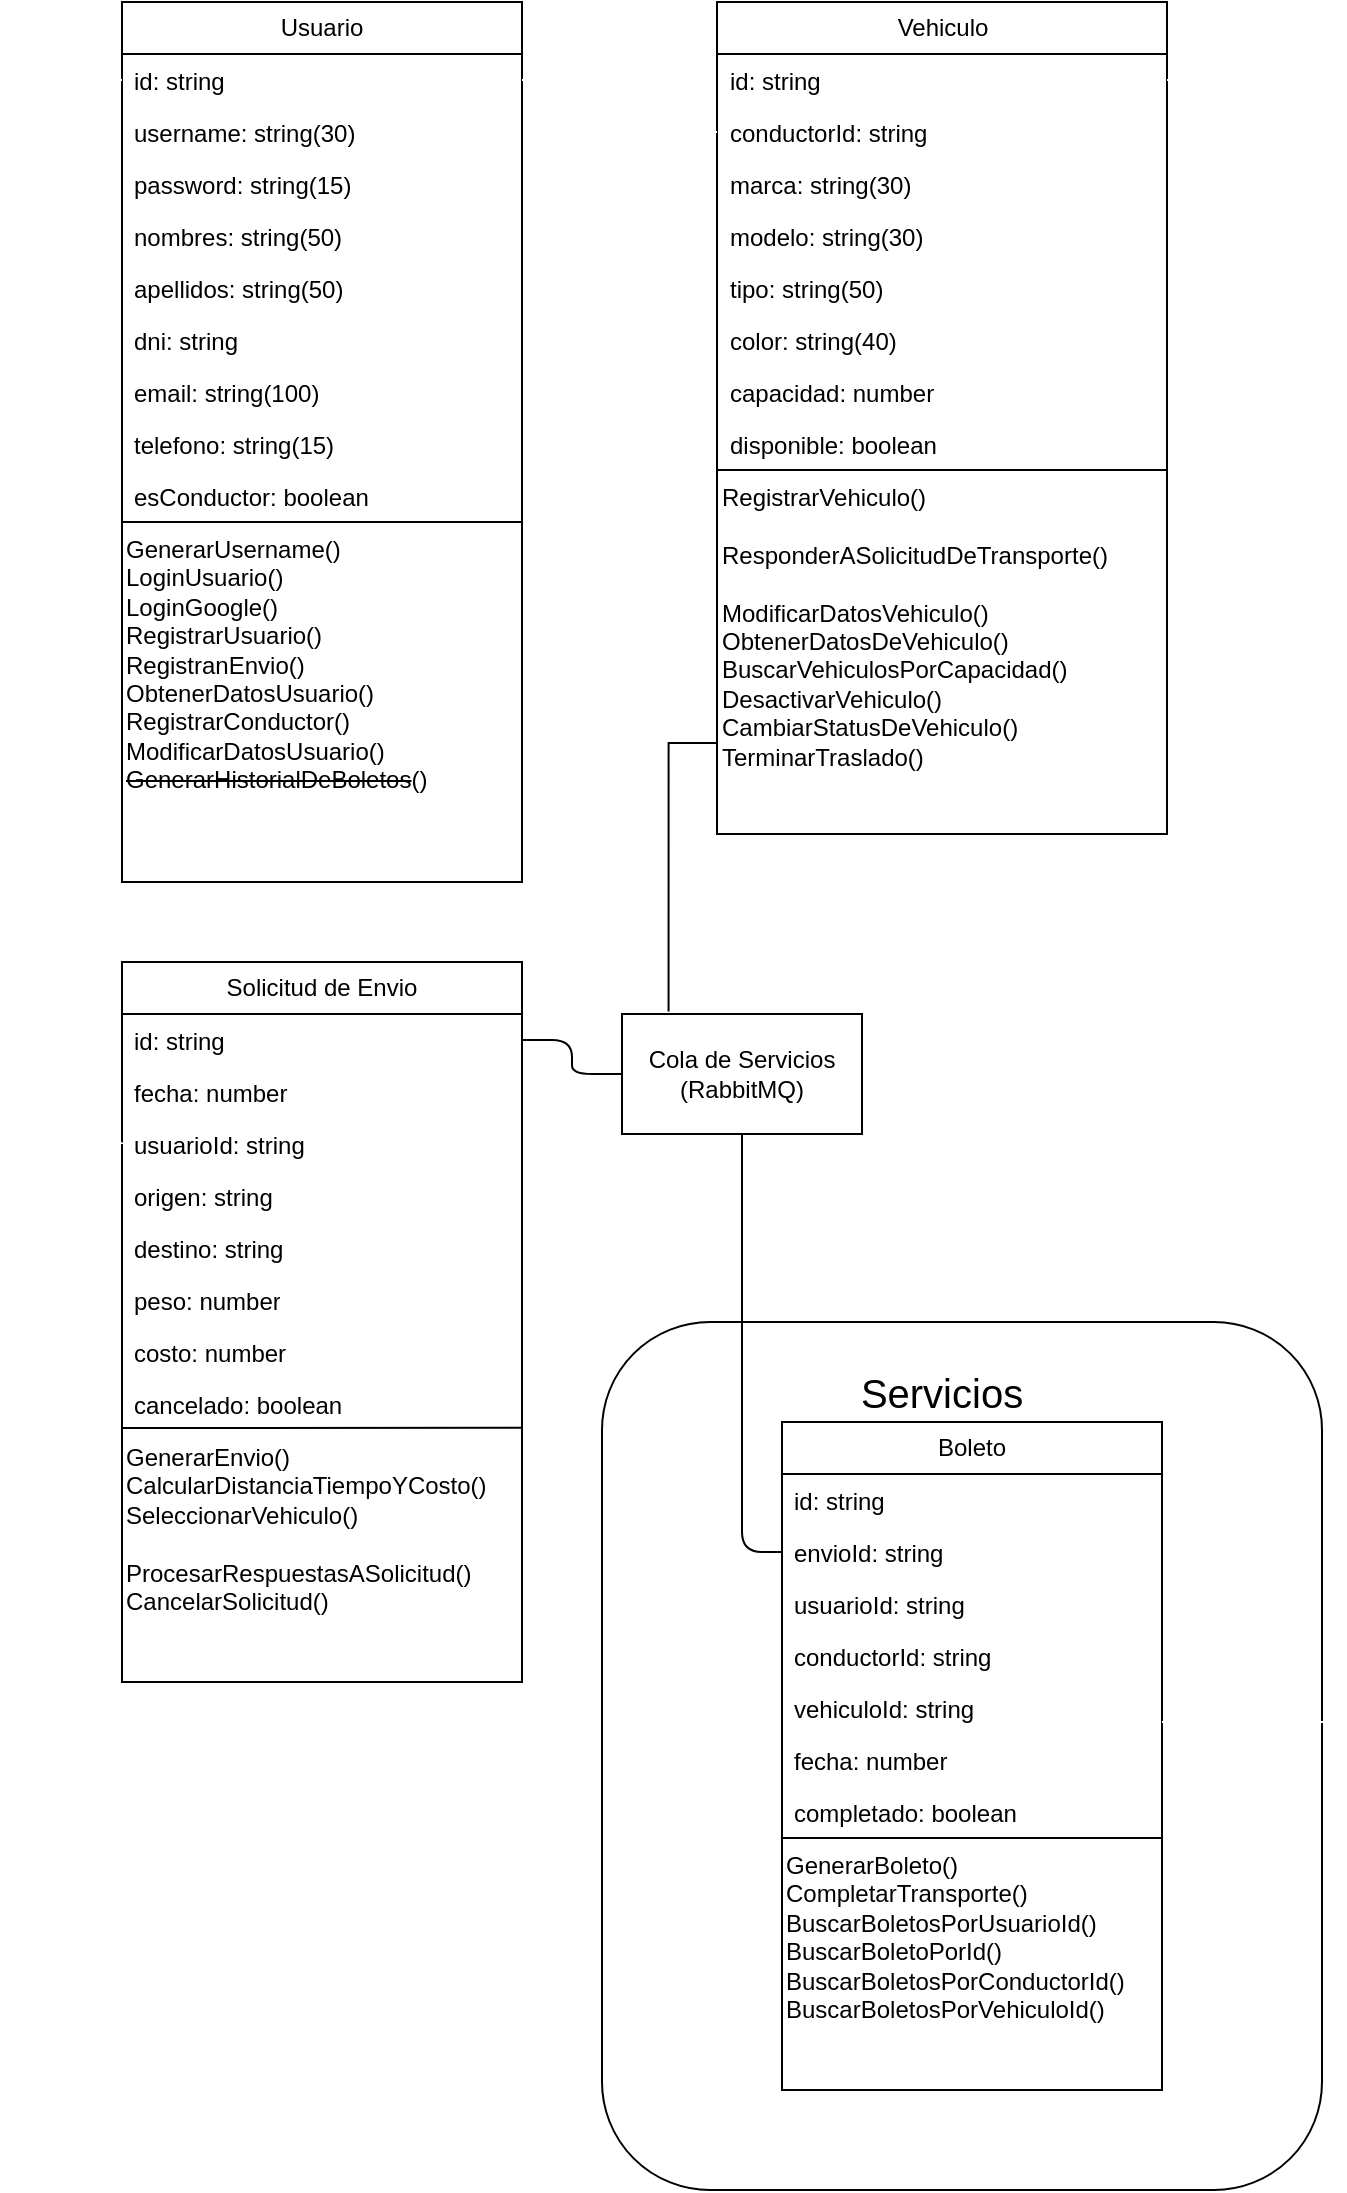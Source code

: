 <mxfile version="21.2.1" type="device">
  <diagram id="C5RBs43oDa-KdzZeNtuy" name="Page-1">
    <mxGraphModel dx="2206" dy="1298" grid="1" gridSize="10" guides="1" tooltips="1" connect="1" arrows="1" fold="1" page="1" pageScale="1" pageWidth="827" pageHeight="1169" math="0" shadow="0">
      <root>
        <mxCell id="WIyWlLk6GJQsqaUBKTNV-0" />
        <mxCell id="WIyWlLk6GJQsqaUBKTNV-1" parent="WIyWlLk6GJQsqaUBKTNV-0" />
        <mxCell id="px1-QlT_4JjPkUcVD3Ua-44" value="" style="rounded=1;whiteSpace=wrap;html=1;" vertex="1" parent="WIyWlLk6GJQsqaUBKTNV-1">
          <mxGeometry x="400" y="690" width="360" height="434" as="geometry" />
        </mxCell>
        <mxCell id="zInEV3BXZZ9X4-jx_fkC-0" value="Usuario" style="swimlane;fontStyle=0;childLayout=stackLayout;horizontal=1;startSize=26;fillColor=none;horizontalStack=0;resizeParent=1;resizeParentMax=0;resizeLast=0;collapsible=1;marginBottom=0;whiteSpace=wrap;html=1;" parent="WIyWlLk6GJQsqaUBKTNV-1" vertex="1">
          <mxGeometry x="160" y="30" width="200" height="440" as="geometry" />
        </mxCell>
        <mxCell id="zInEV3BXZZ9X4-jx_fkC-1" value="id: string" style="text;strokeColor=none;fillColor=none;align=left;verticalAlign=top;spacingLeft=4;spacingRight=4;overflow=hidden;rotatable=0;points=[[0,0.5],[1,0.5]];portConstraint=eastwest;whiteSpace=wrap;html=1;" parent="zInEV3BXZZ9X4-jx_fkC-0" vertex="1">
          <mxGeometry y="26" width="200" height="26" as="geometry" />
        </mxCell>
        <mxCell id="zInEV3BXZZ9X4-jx_fkC-2" value="username: string(30)" style="text;strokeColor=none;fillColor=none;align=left;verticalAlign=top;spacingLeft=4;spacingRight=4;overflow=hidden;rotatable=0;points=[[0,0.5],[1,0.5]];portConstraint=eastwest;whiteSpace=wrap;html=1;" parent="zInEV3BXZZ9X4-jx_fkC-0" vertex="1">
          <mxGeometry y="52" width="200" height="26" as="geometry" />
        </mxCell>
        <mxCell id="zInEV3BXZZ9X4-jx_fkC-8" value="password: string(15)" style="text;strokeColor=none;fillColor=none;align=left;verticalAlign=top;spacingLeft=4;spacingRight=4;overflow=hidden;rotatable=0;points=[[0,0.5],[1,0.5]];portConstraint=eastwest;whiteSpace=wrap;html=1;" parent="zInEV3BXZZ9X4-jx_fkC-0" vertex="1">
          <mxGeometry y="78" width="200" height="26" as="geometry" />
        </mxCell>
        <mxCell id="zInEV3BXZZ9X4-jx_fkC-4" value="nombres: string(50)" style="text;strokeColor=none;fillColor=none;align=left;verticalAlign=top;spacingLeft=4;spacingRight=4;overflow=hidden;rotatable=0;points=[[0,0.5],[1,0.5]];portConstraint=eastwest;whiteSpace=wrap;html=1;" parent="zInEV3BXZZ9X4-jx_fkC-0" vertex="1">
          <mxGeometry y="104" width="200" height="26" as="geometry" />
        </mxCell>
        <mxCell id="zInEV3BXZZ9X4-jx_fkC-3" value="apellidos: string(50)" style="text;strokeColor=none;fillColor=none;align=left;verticalAlign=top;spacingLeft=4;spacingRight=4;overflow=hidden;rotatable=0;points=[[0,0.5],[1,0.5]];portConstraint=eastwest;whiteSpace=wrap;html=1;" parent="zInEV3BXZZ9X4-jx_fkC-0" vertex="1">
          <mxGeometry y="130" width="200" height="26" as="geometry" />
        </mxCell>
        <mxCell id="zInEV3BXZZ9X4-jx_fkC-5" value="dni: string" style="text;strokeColor=none;fillColor=none;align=left;verticalAlign=top;spacingLeft=4;spacingRight=4;overflow=hidden;rotatable=0;points=[[0,0.5],[1,0.5]];portConstraint=eastwest;whiteSpace=wrap;html=1;" parent="zInEV3BXZZ9X4-jx_fkC-0" vertex="1">
          <mxGeometry y="156" width="200" height="26" as="geometry" />
        </mxCell>
        <mxCell id="zInEV3BXZZ9X4-jx_fkC-7" value="email: string(100)" style="text;strokeColor=none;fillColor=none;align=left;verticalAlign=top;spacingLeft=4;spacingRight=4;overflow=hidden;rotatable=0;points=[[0,0.5],[1,0.5]];portConstraint=eastwest;whiteSpace=wrap;html=1;" parent="zInEV3BXZZ9X4-jx_fkC-0" vertex="1">
          <mxGeometry y="182" width="200" height="26" as="geometry" />
        </mxCell>
        <mxCell id="zInEV3BXZZ9X4-jx_fkC-6" value="telefono: string(15)" style="text;strokeColor=none;fillColor=none;align=left;verticalAlign=top;spacingLeft=4;spacingRight=4;overflow=hidden;rotatable=0;points=[[0,0.5],[1,0.5]];portConstraint=eastwest;whiteSpace=wrap;html=1;" parent="zInEV3BXZZ9X4-jx_fkC-0" vertex="1">
          <mxGeometry y="208" width="200" height="26" as="geometry" />
        </mxCell>
        <mxCell id="zInEV3BXZZ9X4-jx_fkC-11" value="" style="endArrow=none;html=1;rounded=0;entryX=1;entryY=0;entryDx=0;entryDy=0;" parent="zInEV3BXZZ9X4-jx_fkC-0" target="zInEV3BXZZ9X4-jx_fkC-10" edge="1">
          <mxGeometry width="50" height="50" relative="1" as="geometry">
            <mxPoint y="260" as="sourcePoint" />
            <mxPoint x="50" y="210" as="targetPoint" />
          </mxGeometry>
        </mxCell>
        <mxCell id="zInEV3BXZZ9X4-jx_fkC-9" value="esConductor: boolean" style="text;strokeColor=none;fillColor=none;align=left;verticalAlign=top;spacingLeft=4;spacingRight=4;overflow=hidden;rotatable=0;points=[[0,0.5],[1,0.5]];portConstraint=eastwest;whiteSpace=wrap;html=1;" parent="zInEV3BXZZ9X4-jx_fkC-0" vertex="1">
          <mxGeometry y="234" width="200" height="26" as="geometry" />
        </mxCell>
        <mxCell id="zInEV3BXZZ9X4-jx_fkC-10" value="GenerarUsername()&lt;br&gt;LoginUsuario()&lt;br&gt;LoginGoogle()&lt;br&gt;RegistrarUsuario()&lt;br&gt;RegistranEnvio()&lt;br&gt;ObtenerDatosUsuario()&lt;br&gt;RegistrarConductor()&lt;br&gt;ModificarDatosUsuario()&lt;br&gt;&lt;strike&gt;GenerarHistorialDeBoletos&lt;/strike&gt;()&lt;br&gt;" style="text;whiteSpace=wrap;html=1;" parent="zInEV3BXZZ9X4-jx_fkC-0" vertex="1">
          <mxGeometry y="260" width="200" height="180" as="geometry" />
        </mxCell>
        <mxCell id="px1-QlT_4JjPkUcVD3Ua-0" value="Vehiculo" style="swimlane;fontStyle=0;childLayout=stackLayout;horizontal=1;startSize=26;fillColor=none;horizontalStack=0;resizeParent=1;resizeParentMax=0;resizeLast=0;collapsible=1;marginBottom=0;whiteSpace=wrap;html=1;" vertex="1" parent="WIyWlLk6GJQsqaUBKTNV-1">
          <mxGeometry x="457.5" y="30" width="225" height="416" as="geometry" />
        </mxCell>
        <mxCell id="px1-QlT_4JjPkUcVD3Ua-1" value="id: string" style="text;strokeColor=none;fillColor=none;align=left;verticalAlign=top;spacingLeft=4;spacingRight=4;overflow=hidden;rotatable=0;points=[[0,0.5],[1,0.5]];portConstraint=eastwest;whiteSpace=wrap;html=1;" vertex="1" parent="px1-QlT_4JjPkUcVD3Ua-0">
          <mxGeometry y="26" width="225" height="26" as="geometry" />
        </mxCell>
        <mxCell id="px1-QlT_4JjPkUcVD3Ua-7" value="conductorId: string" style="text;strokeColor=none;fillColor=none;align=left;verticalAlign=top;spacingLeft=4;spacingRight=4;overflow=hidden;rotatable=0;points=[[0,0.5],[1,0.5]];portConstraint=eastwest;whiteSpace=wrap;html=1;" vertex="1" parent="px1-QlT_4JjPkUcVD3Ua-0">
          <mxGeometry y="52" width="225" height="26" as="geometry" />
        </mxCell>
        <mxCell id="px1-QlT_4JjPkUcVD3Ua-2" value="marca: string(30)" style="text;strokeColor=none;fillColor=none;align=left;verticalAlign=top;spacingLeft=4;spacingRight=4;overflow=hidden;rotatable=0;points=[[0,0.5],[1,0.5]];portConstraint=eastwest;whiteSpace=wrap;html=1;" vertex="1" parent="px1-QlT_4JjPkUcVD3Ua-0">
          <mxGeometry y="78" width="225" height="26" as="geometry" />
        </mxCell>
        <mxCell id="px1-QlT_4JjPkUcVD3Ua-3" value="modelo: string(30)" style="text;strokeColor=none;fillColor=none;align=left;verticalAlign=top;spacingLeft=4;spacingRight=4;overflow=hidden;rotatable=0;points=[[0,0.5],[1,0.5]];portConstraint=eastwest;whiteSpace=wrap;html=1;" vertex="1" parent="px1-QlT_4JjPkUcVD3Ua-0">
          <mxGeometry y="104" width="225" height="26" as="geometry" />
        </mxCell>
        <mxCell id="px1-QlT_4JjPkUcVD3Ua-4" value="tipo: string(50)" style="text;strokeColor=none;fillColor=none;align=left;verticalAlign=top;spacingLeft=4;spacingRight=4;overflow=hidden;rotatable=0;points=[[0,0.5],[1,0.5]];portConstraint=eastwest;whiteSpace=wrap;html=1;" vertex="1" parent="px1-QlT_4JjPkUcVD3Ua-0">
          <mxGeometry y="130" width="225" height="26" as="geometry" />
        </mxCell>
        <mxCell id="px1-QlT_4JjPkUcVD3Ua-5" value="color: string(40)" style="text;strokeColor=none;fillColor=none;align=left;verticalAlign=top;spacingLeft=4;spacingRight=4;overflow=hidden;rotatable=0;points=[[0,0.5],[1,0.5]];portConstraint=eastwest;whiteSpace=wrap;html=1;" vertex="1" parent="px1-QlT_4JjPkUcVD3Ua-0">
          <mxGeometry y="156" width="225" height="26" as="geometry" />
        </mxCell>
        <mxCell id="px1-QlT_4JjPkUcVD3Ua-6" value="capacidad: number" style="text;strokeColor=none;fillColor=none;align=left;verticalAlign=top;spacingLeft=4;spacingRight=4;overflow=hidden;rotatable=0;points=[[0,0.5],[1,0.5]];portConstraint=eastwest;whiteSpace=wrap;html=1;" vertex="1" parent="px1-QlT_4JjPkUcVD3Ua-0">
          <mxGeometry y="182" width="225" height="26" as="geometry" />
        </mxCell>
        <mxCell id="px1-QlT_4JjPkUcVD3Ua-46" value="disponible: boolean" style="text;strokeColor=none;fillColor=none;align=left;verticalAlign=top;spacingLeft=4;spacingRight=4;overflow=hidden;rotatable=0;points=[[0,0.5],[1,0.5]];portConstraint=eastwest;whiteSpace=wrap;html=1;" vertex="1" parent="px1-QlT_4JjPkUcVD3Ua-0">
          <mxGeometry y="208" width="225" height="26" as="geometry" />
        </mxCell>
        <mxCell id="px1-QlT_4JjPkUcVD3Ua-10" value="RegistrarVehiculo()&lt;br&gt;&lt;br&gt;ResponderASolicitudDeTransporte()&lt;br&gt;&lt;br&gt;ModificarDatosVehiculo()&lt;br&gt;ObtenerDatosDeVehiculo()&lt;br&gt;BuscarVehiculosPorCapacidad()&lt;br&gt;DesactivarVehiculo()&lt;br&gt;CambiarStatusDeVehiculo()&lt;br&gt;TerminarTraslado()" style="text;whiteSpace=wrap;html=1;" vertex="1" parent="px1-QlT_4JjPkUcVD3Ua-0">
          <mxGeometry y="234" width="225" height="182" as="geometry" />
        </mxCell>
        <mxCell id="px1-QlT_4JjPkUcVD3Ua-11" value="" style="endArrow=none;html=1;rounded=0;exitX=0;exitY=0;exitDx=0;exitDy=0;entryX=1;entryY=0;entryDx=0;entryDy=0;" edge="1" parent="px1-QlT_4JjPkUcVD3Ua-0" source="px1-QlT_4JjPkUcVD3Ua-10" target="px1-QlT_4JjPkUcVD3Ua-10">
          <mxGeometry width="50" height="50" relative="1" as="geometry">
            <mxPoint x="20" y="300" as="sourcePoint" />
            <mxPoint x="70" y="250" as="targetPoint" />
          </mxGeometry>
        </mxCell>
        <mxCell id="px1-QlT_4JjPkUcVD3Ua-9" style="edgeStyle=orthogonalEdgeStyle;rounded=1;orthogonalLoop=1;jettySize=auto;html=1;entryX=0;entryY=0.5;entryDx=0;entryDy=0;endArrow=none;endFill=0;fillColor=#0050ef;strokeColor=#FFFFFF;" edge="1" parent="WIyWlLk6GJQsqaUBKTNV-1" source="zInEV3BXZZ9X4-jx_fkC-1" target="px1-QlT_4JjPkUcVD3Ua-7">
          <mxGeometry relative="1" as="geometry" />
        </mxCell>
        <mxCell id="px1-QlT_4JjPkUcVD3Ua-12" value="Solicitud de Envio" style="swimlane;fontStyle=0;childLayout=stackLayout;horizontal=1;startSize=26;fillColor=none;horizontalStack=0;resizeParent=1;resizeParentMax=0;resizeLast=0;collapsible=1;marginBottom=0;whiteSpace=wrap;html=1;" vertex="1" parent="WIyWlLk6GJQsqaUBKTNV-1">
          <mxGeometry x="160" y="510" width="200" height="360" as="geometry" />
        </mxCell>
        <mxCell id="px1-QlT_4JjPkUcVD3Ua-13" value="id: string" style="text;strokeColor=none;fillColor=none;align=left;verticalAlign=top;spacingLeft=4;spacingRight=4;overflow=hidden;rotatable=0;points=[[0,0.5],[1,0.5]];portConstraint=eastwest;whiteSpace=wrap;html=1;" vertex="1" parent="px1-QlT_4JjPkUcVD3Ua-12">
          <mxGeometry y="26" width="200" height="26" as="geometry" />
        </mxCell>
        <mxCell id="px1-QlT_4JjPkUcVD3Ua-14" value="fecha: number" style="text;strokeColor=none;fillColor=none;align=left;verticalAlign=top;spacingLeft=4;spacingRight=4;overflow=hidden;rotatable=0;points=[[0,0.5],[1,0.5]];portConstraint=eastwest;whiteSpace=wrap;html=1;" vertex="1" parent="px1-QlT_4JjPkUcVD3Ua-12">
          <mxGeometry y="52" width="200" height="26" as="geometry" />
        </mxCell>
        <mxCell id="px1-QlT_4JjPkUcVD3Ua-20" value="usuarioId: string" style="text;strokeColor=none;fillColor=none;align=left;verticalAlign=top;spacingLeft=4;spacingRight=4;overflow=hidden;rotatable=0;points=[[0,0.5],[1,0.5]];portConstraint=eastwest;whiteSpace=wrap;html=1;" vertex="1" parent="px1-QlT_4JjPkUcVD3Ua-12">
          <mxGeometry y="78" width="200" height="26" as="geometry" />
        </mxCell>
        <mxCell id="px1-QlT_4JjPkUcVD3Ua-15" value="origen: string" style="text;strokeColor=none;fillColor=none;align=left;verticalAlign=top;spacingLeft=4;spacingRight=4;overflow=hidden;rotatable=0;points=[[0,0.5],[1,0.5]];portConstraint=eastwest;whiteSpace=wrap;html=1;" vertex="1" parent="px1-QlT_4JjPkUcVD3Ua-12">
          <mxGeometry y="104" width="200" height="26" as="geometry" />
        </mxCell>
        <mxCell id="px1-QlT_4JjPkUcVD3Ua-18" value="destino: string" style="text;strokeColor=none;fillColor=none;align=left;verticalAlign=top;spacingLeft=4;spacingRight=4;overflow=hidden;rotatable=0;points=[[0,0.5],[1,0.5]];portConstraint=eastwest;whiteSpace=wrap;html=1;" vertex="1" parent="px1-QlT_4JjPkUcVD3Ua-12">
          <mxGeometry y="130" width="200" height="26" as="geometry" />
        </mxCell>
        <mxCell id="px1-QlT_4JjPkUcVD3Ua-19" value="peso: number" style="text;strokeColor=none;fillColor=none;align=left;verticalAlign=top;spacingLeft=4;spacingRight=4;overflow=hidden;rotatable=0;points=[[0,0.5],[1,0.5]];portConstraint=eastwest;whiteSpace=wrap;html=1;" vertex="1" parent="px1-QlT_4JjPkUcVD3Ua-12">
          <mxGeometry y="156" width="200" height="26" as="geometry" />
        </mxCell>
        <mxCell id="px1-QlT_4JjPkUcVD3Ua-17" value="costo: number" style="text;strokeColor=none;fillColor=none;align=left;verticalAlign=top;spacingLeft=4;spacingRight=4;overflow=hidden;rotatable=0;points=[[0,0.5],[1,0.5]];portConstraint=eastwest;whiteSpace=wrap;html=1;" vertex="1" parent="px1-QlT_4JjPkUcVD3Ua-12">
          <mxGeometry y="182" width="200" height="26" as="geometry" />
        </mxCell>
        <mxCell id="px1-QlT_4JjPkUcVD3Ua-21" value="cancelado: boolean" style="text;strokeColor=none;fillColor=none;align=left;verticalAlign=top;spacingLeft=4;spacingRight=4;overflow=hidden;rotatable=0;points=[[0,0.5],[1,0.5]];portConstraint=eastwest;whiteSpace=wrap;html=1;" vertex="1" parent="px1-QlT_4JjPkUcVD3Ua-12">
          <mxGeometry y="208" width="200" height="26" as="geometry" />
        </mxCell>
        <mxCell id="px1-QlT_4JjPkUcVD3Ua-34" value="" style="endArrow=none;html=1;rounded=0;exitX=0;exitY=0;exitDx=0;exitDy=0;entryX=1.002;entryY=0.959;entryDx=0;entryDy=0;entryPerimeter=0;" edge="1" parent="px1-QlT_4JjPkUcVD3Ua-12" target="px1-QlT_4JjPkUcVD3Ua-21">
          <mxGeometry width="50" height="50" relative="1" as="geometry">
            <mxPoint y="233" as="sourcePoint" />
            <mxPoint x="140" y="233" as="targetPoint" />
          </mxGeometry>
        </mxCell>
        <mxCell id="px1-QlT_4JjPkUcVD3Ua-33" value="GenerarEnvio()&lt;br&gt;CalcularDistanciaTiempoYCosto()&lt;br&gt;SeleccionarVehiculo()&lt;br&gt;&lt;br&gt;ProcesarRespuestasASolicitud()&lt;br&gt;CancelarSolicitud()" style="text;whiteSpace=wrap;html=1;" vertex="1" parent="px1-QlT_4JjPkUcVD3Ua-12">
          <mxGeometry y="234" width="200" height="126" as="geometry" />
        </mxCell>
        <mxCell id="px1-QlT_4JjPkUcVD3Ua-22" value="Boleto" style="swimlane;fontStyle=0;childLayout=stackLayout;horizontal=1;startSize=26;fillColor=none;horizontalStack=0;resizeParent=1;resizeParentMax=0;resizeLast=0;collapsible=1;marginBottom=0;whiteSpace=wrap;html=1;" vertex="1" parent="WIyWlLk6GJQsqaUBKTNV-1">
          <mxGeometry x="490" y="740" width="190" height="334" as="geometry" />
        </mxCell>
        <mxCell id="px1-QlT_4JjPkUcVD3Ua-23" value="id: string" style="text;strokeColor=none;fillColor=none;align=left;verticalAlign=top;spacingLeft=4;spacingRight=4;overflow=hidden;rotatable=0;points=[[0,0.5],[1,0.5]];portConstraint=eastwest;whiteSpace=wrap;html=1;" vertex="1" parent="px1-QlT_4JjPkUcVD3Ua-22">
          <mxGeometry y="26" width="190" height="26" as="geometry" />
        </mxCell>
        <mxCell id="px1-QlT_4JjPkUcVD3Ua-26" value="envioId: string" style="text;strokeColor=none;fillColor=none;align=left;verticalAlign=top;spacingLeft=4;spacingRight=4;overflow=hidden;rotatable=0;points=[[0,0.5],[1,0.5]];portConstraint=eastwest;whiteSpace=wrap;html=1;" vertex="1" parent="px1-QlT_4JjPkUcVD3Ua-22">
          <mxGeometry y="52" width="190" height="26" as="geometry" />
        </mxCell>
        <mxCell id="px1-QlT_4JjPkUcVD3Ua-47" value="usuarioId: string" style="text;strokeColor=none;fillColor=none;align=left;verticalAlign=top;spacingLeft=4;spacingRight=4;overflow=hidden;rotatable=0;points=[[0,0.5],[1,0.5]];portConstraint=eastwest;whiteSpace=wrap;html=1;" vertex="1" parent="px1-QlT_4JjPkUcVD3Ua-22">
          <mxGeometry y="78" width="190" height="26" as="geometry" />
        </mxCell>
        <mxCell id="px1-QlT_4JjPkUcVD3Ua-48" value="conductorId: string" style="text;strokeColor=none;fillColor=none;align=left;verticalAlign=top;spacingLeft=4;spacingRight=4;overflow=hidden;rotatable=0;points=[[0,0.5],[1,0.5]];portConstraint=eastwest;whiteSpace=wrap;html=1;" vertex="1" parent="px1-QlT_4JjPkUcVD3Ua-22">
          <mxGeometry y="104" width="190" height="26" as="geometry" />
        </mxCell>
        <mxCell id="px1-QlT_4JjPkUcVD3Ua-49" value="vehiculoId: string" style="text;strokeColor=none;fillColor=none;align=left;verticalAlign=top;spacingLeft=4;spacingRight=4;overflow=hidden;rotatable=0;points=[[0,0.5],[1,0.5]];portConstraint=eastwest;whiteSpace=wrap;html=1;" vertex="1" parent="px1-QlT_4JjPkUcVD3Ua-22">
          <mxGeometry y="130" width="190" height="26" as="geometry" />
        </mxCell>
        <mxCell id="px1-QlT_4JjPkUcVD3Ua-24" value="fecha: number" style="text;strokeColor=none;fillColor=none;align=left;verticalAlign=top;spacingLeft=4;spacingRight=4;overflow=hidden;rotatable=0;points=[[0,0.5],[1,0.5]];portConstraint=eastwest;whiteSpace=wrap;html=1;" vertex="1" parent="px1-QlT_4JjPkUcVD3Ua-22">
          <mxGeometry y="156" width="190" height="26" as="geometry" />
        </mxCell>
        <mxCell id="px1-QlT_4JjPkUcVD3Ua-25" value="completado: boolean" style="text;strokeColor=none;fillColor=none;align=left;verticalAlign=top;spacingLeft=4;spacingRight=4;overflow=hidden;rotatable=0;points=[[0,0.5],[1,0.5]];portConstraint=eastwest;whiteSpace=wrap;html=1;" vertex="1" parent="px1-QlT_4JjPkUcVD3Ua-22">
          <mxGeometry y="182" width="190" height="26" as="geometry" />
        </mxCell>
        <mxCell id="px1-QlT_4JjPkUcVD3Ua-31" value="GenerarBoleto()&lt;br&gt;CompletarTransporte()&lt;br&gt;BuscarBoletosPorUsuarioId()&lt;br&gt;BuscarBoletoPorId()&lt;br&gt;BuscarBoletosPorConductorId()&lt;br&gt;BuscarBoletosPorVehiculoId()" style="text;whiteSpace=wrap;html=1;" vertex="1" parent="px1-QlT_4JjPkUcVD3Ua-22">
          <mxGeometry y="208" width="190" height="126" as="geometry" />
        </mxCell>
        <mxCell id="px1-QlT_4JjPkUcVD3Ua-50" value="" style="endArrow=none;html=1;rounded=0;exitX=0;exitY=0;exitDx=0;exitDy=0;entryX=1;entryY=0;entryDx=0;entryDy=0;" edge="1" parent="px1-QlT_4JjPkUcVD3Ua-22" source="px1-QlT_4JjPkUcVD3Ua-31" target="px1-QlT_4JjPkUcVD3Ua-31">
          <mxGeometry width="50" height="50" relative="1" as="geometry">
            <mxPoint x="130" y="200" as="sourcePoint" />
            <mxPoint x="180" y="150" as="targetPoint" />
          </mxGeometry>
        </mxCell>
        <mxCell id="px1-QlT_4JjPkUcVD3Ua-40" style="edgeStyle=orthogonalEdgeStyle;rounded=1;orthogonalLoop=1;jettySize=auto;html=1;entryX=0;entryY=0.5;entryDx=0;entryDy=0;endArrow=none;endFill=0;" edge="1" parent="WIyWlLk6GJQsqaUBKTNV-1" source="px1-QlT_4JjPkUcVD3Ua-51" target="px1-QlT_4JjPkUcVD3Ua-26">
          <mxGeometry relative="1" as="geometry" />
        </mxCell>
        <mxCell id="px1-QlT_4JjPkUcVD3Ua-43" style="edgeStyle=orthogonalEdgeStyle;rounded=1;orthogonalLoop=1;jettySize=auto;html=1;entryX=0;entryY=0.5;entryDx=0;entryDy=0;endArrow=none;endFill=0;fillColor=#0050ef;strokeColor=#FFFFFF;" edge="1" parent="WIyWlLk6GJQsqaUBKTNV-1" source="zInEV3BXZZ9X4-jx_fkC-1" target="px1-QlT_4JjPkUcVD3Ua-20">
          <mxGeometry relative="1" as="geometry">
            <Array as="points">
              <mxPoint x="100" y="69" />
              <mxPoint x="100" y="600" />
            </Array>
          </mxGeometry>
        </mxCell>
        <mxCell id="px1-QlT_4JjPkUcVD3Ua-45" value="&lt;font style=&quot;font-size: 20px;&quot;&gt;Servicios&lt;/font&gt;" style="text;html=1;strokeColor=none;fillColor=none;align=center;verticalAlign=middle;whiteSpace=wrap;rounded=0;" vertex="1" parent="WIyWlLk6GJQsqaUBKTNV-1">
          <mxGeometry x="540" y="710" width="60" height="30" as="geometry" />
        </mxCell>
        <mxCell id="px1-QlT_4JjPkUcVD3Ua-52" value="" style="edgeStyle=orthogonalEdgeStyle;rounded=1;orthogonalLoop=1;jettySize=auto;html=1;entryX=0;entryY=0.5;entryDx=0;entryDy=0;endArrow=none;endFill=0;" edge="1" parent="WIyWlLk6GJQsqaUBKTNV-1" source="px1-QlT_4JjPkUcVD3Ua-13" target="px1-QlT_4JjPkUcVD3Ua-51">
          <mxGeometry relative="1" as="geometry">
            <mxPoint x="360" y="549" as="sourcePoint" />
            <mxPoint x="490" y="805" as="targetPoint" />
          </mxGeometry>
        </mxCell>
        <mxCell id="px1-QlT_4JjPkUcVD3Ua-51" value="Cola de Servicios&lt;br&gt;(RabbitMQ)" style="rounded=0;whiteSpace=wrap;html=1;" vertex="1" parent="WIyWlLk6GJQsqaUBKTNV-1">
          <mxGeometry x="410" y="536" width="120" height="60" as="geometry" />
        </mxCell>
        <mxCell id="px1-QlT_4JjPkUcVD3Ua-54" style="edgeStyle=orthogonalEdgeStyle;rounded=0;orthogonalLoop=1;jettySize=auto;html=1;entryX=1;entryY=0.769;entryDx=0;entryDy=0;entryPerimeter=0;endArrow=none;endFill=0;fillColor=#f5f5f5;strokeColor=#FFFFFF;" edge="1" parent="WIyWlLk6GJQsqaUBKTNV-1" source="px1-QlT_4JjPkUcVD3Ua-1" target="px1-QlT_4JjPkUcVD3Ua-49">
          <mxGeometry relative="1" as="geometry">
            <Array as="points">
              <mxPoint x="770" y="69" />
              <mxPoint x="770" y="890" />
            </Array>
          </mxGeometry>
        </mxCell>
        <mxCell id="px1-QlT_4JjPkUcVD3Ua-55" style="edgeStyle=orthogonalEdgeStyle;rounded=0;orthogonalLoop=1;jettySize=auto;html=1;exitX=0;exitY=0.75;exitDx=0;exitDy=0;entryX=0.194;entryY=-0.02;entryDx=0;entryDy=0;entryPerimeter=0;endArrow=none;endFill=0;" edge="1" parent="WIyWlLk6GJQsqaUBKTNV-1" source="px1-QlT_4JjPkUcVD3Ua-10" target="px1-QlT_4JjPkUcVD3Ua-51">
          <mxGeometry relative="1" as="geometry" />
        </mxCell>
      </root>
    </mxGraphModel>
  </diagram>
</mxfile>
